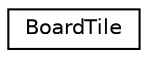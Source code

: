 digraph "Graphical Class Hierarchy"
{
 // LATEX_PDF_SIZE
  edge [fontname="Helvetica",fontsize="10",labelfontname="Helvetica",labelfontsize="10"];
  node [fontname="Helvetica",fontsize="10",shape=record];
  rankdir="LR";
  Node0 [label="BoardTile",height=0.2,width=0.4,color="black", fillcolor="white", style="filled",URL="$classBoardTile.html",tooltip="The BoardTile class represents a single tile on the game board."];
}
